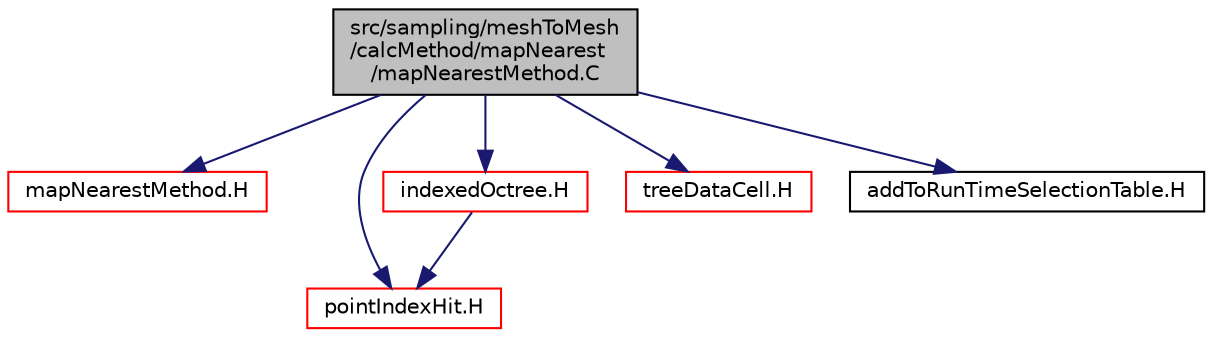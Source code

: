 digraph "src/sampling/meshToMesh/calcMethod/mapNearest/mapNearestMethod.C"
{
  bgcolor="transparent";
  edge [fontname="Helvetica",fontsize="10",labelfontname="Helvetica",labelfontsize="10"];
  node [fontname="Helvetica",fontsize="10",shape=record];
  Node0 [label="src/sampling/meshToMesh\l/calcMethod/mapNearest\l/mapNearestMethod.C",height=0.2,width=0.4,color="black", fillcolor="grey75", style="filled", fontcolor="black"];
  Node0 -> Node1 [color="midnightblue",fontsize="10",style="solid",fontname="Helvetica"];
  Node1 [label="mapNearestMethod.H",height=0.2,width=0.4,color="red",URL="$a14888.html"];
  Node0 -> Node238 [color="midnightblue",fontsize="10",style="solid",fontname="Helvetica"];
  Node238 [label="pointIndexHit.H",height=0.2,width=0.4,color="red",URL="$a12812.html"];
  Node0 -> Node240 [color="midnightblue",fontsize="10",style="solid",fontname="Helvetica"];
  Node240 [label="indexedOctree.H",height=0.2,width=0.4,color="red",URL="$a09083.html"];
  Node240 -> Node238 [color="midnightblue",fontsize="10",style="solid",fontname="Helvetica"];
  Node0 -> Node246 [color="midnightblue",fontsize="10",style="solid",fontname="Helvetica"];
  Node246 [label="treeDataCell.H",height=0.2,width=0.4,color="red",URL="$a09095.html"];
  Node0 -> Node248 [color="midnightblue",fontsize="10",style="solid",fontname="Helvetica"];
  Node248 [label="addToRunTimeSelectionTable.H",height=0.2,width=0.4,color="black",URL="$a09989.html",tooltip="Macros for easy insertion into run-time selection tables. "];
}

